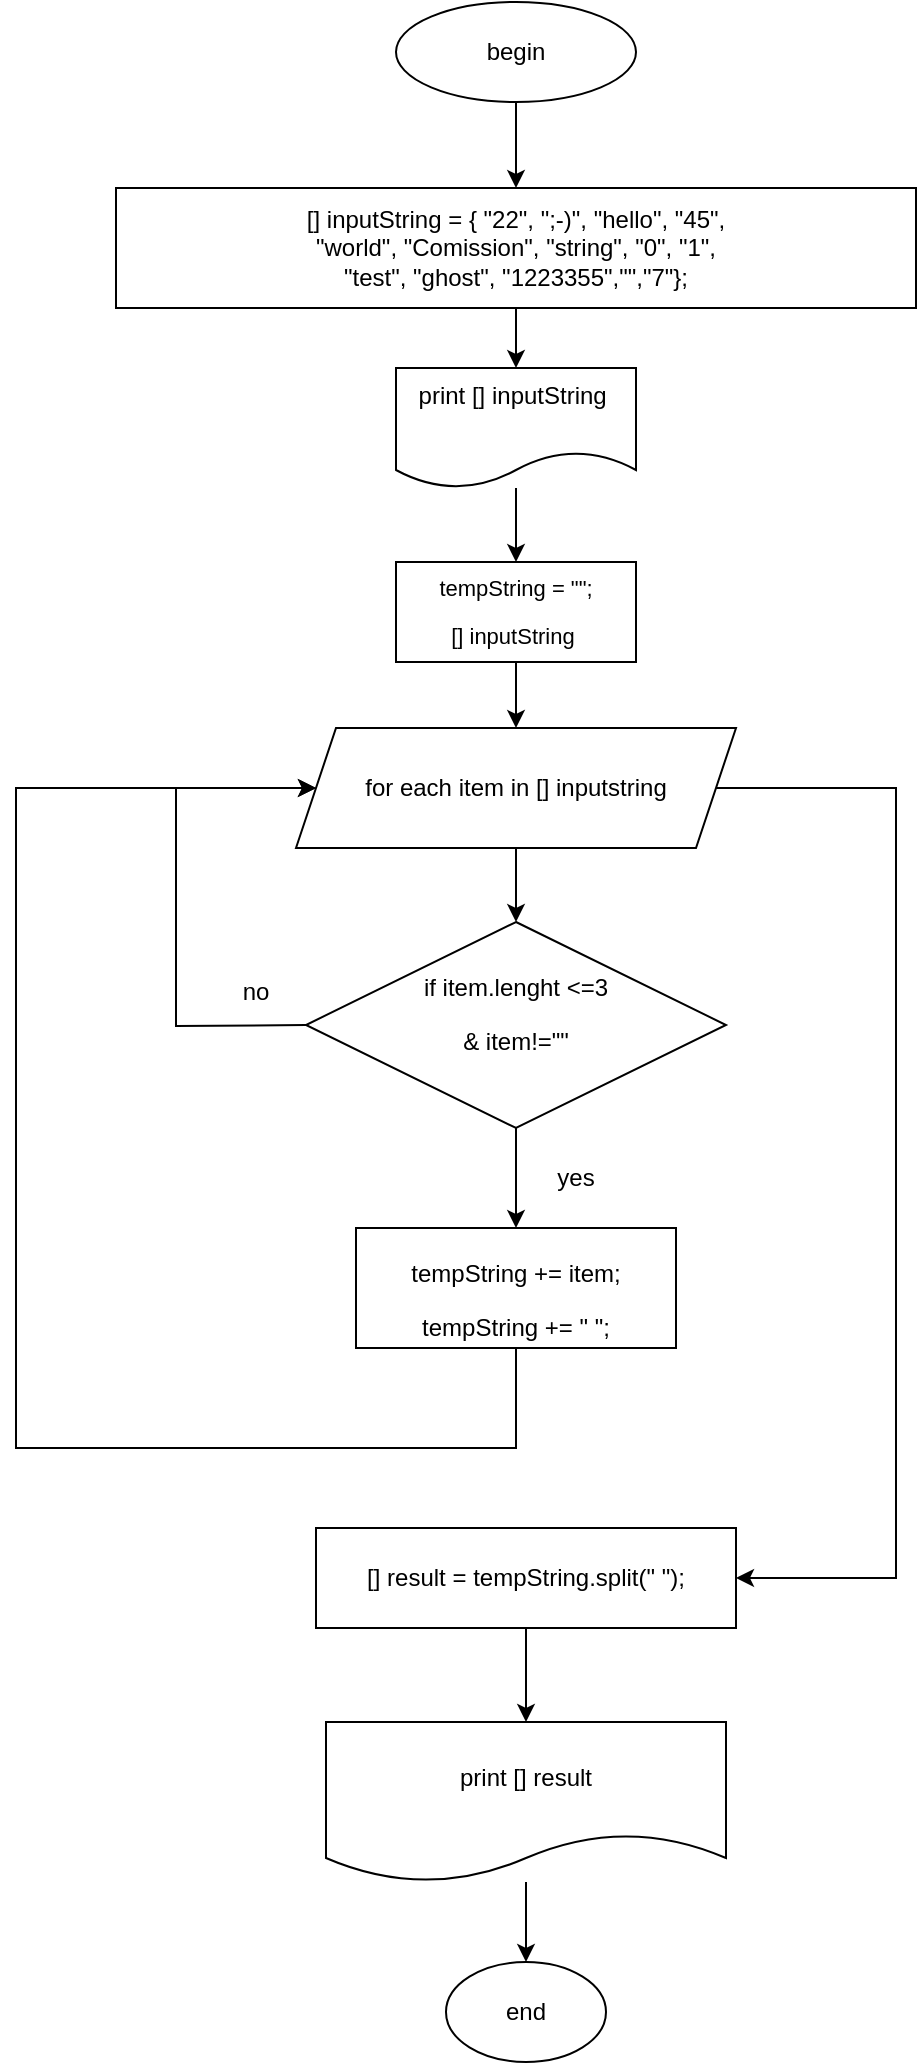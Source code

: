<mxfile version="21.0.8" type="google"><diagram id="C5RBs43oDa-KdzZeNtuy" name="Page-1"><mxGraphModel grid="1" page="1" gridSize="10" guides="1" tooltips="1" connect="1" arrows="1" fold="1" pageScale="1" pageWidth="827" pageHeight="1169" math="0" shadow="0"><root><mxCell id="WIyWlLk6GJQsqaUBKTNV-0"/><mxCell id="WIyWlLk6GJQsqaUBKTNV-1" parent="WIyWlLk6GJQsqaUBKTNV-0"/><mxCell id="muglu7pslCCvusw6ASY8-1" value="" style="edgeStyle=orthogonalEdgeStyle;rounded=0;orthogonalLoop=1;jettySize=auto;html=1;exitX=0.5;exitY=1;exitDx=0;exitDy=0;" edge="1" parent="WIyWlLk6GJQsqaUBKTNV-1" source="muglu7pslCCvusw6ASY8-0" target="muglu7pslCCvusw6ASY8-0"><mxGeometry relative="1" as="geometry"><mxPoint x="604" y="113" as="sourcePoint"/></mxGeometry></mxCell><mxCell id="muglu7pslCCvusw6ASY8-2" value="" style="edgeStyle=orthogonalEdgeStyle;rounded=0;orthogonalLoop=1;jettySize=auto;html=1;" edge="1" parent="WIyWlLk6GJQsqaUBKTNV-1" source="muglu7pslCCvusw6ASY8-0" target="muglu7pslCCvusw6ASY8-4"><mxGeometry relative="1" as="geometry"><mxPoint x="424" y="283" as="targetPoint"/></mxGeometry></mxCell><mxCell id="muglu7pslCCvusw6ASY8-0" value="&lt;p class=&quot;MsoNormal&quot;&gt;[] inputString = { &quot;22&quot;, &quot;;-)&quot;, &quot;hello&quot;, &quot;45&quot;,&lt;br&gt;&quot;world&quot;, &quot;Comission&quot;, &quot;string&quot;, &quot;0&quot;, &quot;1&quot;,&lt;br&gt;&quot;test&quot;, &quot;ghost&quot;, &quot;1223355&quot;,&quot;&quot;,&quot;7&quot;};&lt;/p&gt;" style="whiteSpace=wrap;html=1;rounded=0;glass=0;strokeWidth=1;shadow=0;" vertex="1" parent="WIyWlLk6GJQsqaUBKTNV-1"><mxGeometry x="224" y="143" width="400" height="60" as="geometry"/></mxCell><mxCell id="muglu7pslCCvusw6ASY8-6" value="" style="edgeStyle=orthogonalEdgeStyle;rounded=0;orthogonalLoop=1;jettySize=auto;html=1;" edge="1" parent="WIyWlLk6GJQsqaUBKTNV-1" source="muglu7pslCCvusw6ASY8-4" target="muglu7pslCCvusw6ASY8-5"><mxGeometry relative="1" as="geometry"/></mxCell><mxCell id="muglu7pslCCvusw6ASY8-4" value="print [] inputString&amp;nbsp;&lt;br&gt;&amp;nbsp;" style="shape=document;whiteSpace=wrap;html=1;boundedLbl=1;" vertex="1" parent="WIyWlLk6GJQsqaUBKTNV-1"><mxGeometry x="364" y="233" width="120" height="60" as="geometry"/></mxCell><mxCell id="muglu7pslCCvusw6ASY8-8" value="" style="edgeStyle=orthogonalEdgeStyle;rounded=0;orthogonalLoop=1;jettySize=auto;html=1;" edge="1" parent="WIyWlLk6GJQsqaUBKTNV-1" source="muglu7pslCCvusw6ASY8-5" target="muglu7pslCCvusw6ASY8-7"><mxGeometry relative="1" as="geometry"/></mxCell><mxCell id="muglu7pslCCvusw6ASY8-5" value="&lt;p style=&quot;font-size: 11px;&quot; class=&quot;MsoNormal&quot;&gt;te&lt;font style=&quot;font-size: 11px;&quot;&gt;mpString = &quot;&quot;;&lt;font style=&quot;font-size: 11px;&quot; color=&quot;#d4d4d4&quot;&gt;&lt;/font&gt;&lt;/font&gt;&lt;/p&gt;&lt;p style=&quot;font-size: 11px;&quot; class=&quot;MsoNormal&quot;&gt;&lt;font style=&quot;font-size: 11px;&quot;&gt;[] input&lt;/font&gt;String&amp;nbsp;&lt;br&gt;&lt;/p&gt;" style="whiteSpace=wrap;html=1;" vertex="1" parent="WIyWlLk6GJQsqaUBKTNV-1"><mxGeometry x="364" y="330" width="120" height="50" as="geometry"/></mxCell><mxCell id="muglu7pslCCvusw6ASY8-10" value="" style="edgeStyle=orthogonalEdgeStyle;rounded=0;orthogonalLoop=1;jettySize=auto;html=1;" edge="1" parent="WIyWlLk6GJQsqaUBKTNV-1" source="muglu7pslCCvusw6ASY8-7" target="muglu7pslCCvusw6ASY8-9"><mxGeometry relative="1" as="geometry"/></mxCell><mxCell id="muglu7pslCCvusw6ASY8-7" value="for each item in [] inputstring" style="shape=parallelogram;perimeter=parallelogramPerimeter;whiteSpace=wrap;html=1;fixedSize=1;" vertex="1" parent="WIyWlLk6GJQsqaUBKTNV-1"><mxGeometry x="314" y="413" width="220" height="60" as="geometry"/></mxCell><mxCell id="muglu7pslCCvusw6ASY8-15" value="" style="edgeStyle=orthogonalEdgeStyle;rounded=0;orthogonalLoop=1;jettySize=auto;html=1;" edge="1" parent="WIyWlLk6GJQsqaUBKTNV-1" source="muglu7pslCCvusw6ASY8-9" target="muglu7pslCCvusw6ASY8-11"><mxGeometry relative="1" as="geometry"/></mxCell><mxCell id="muglu7pslCCvusw6ASY8-9" value="if item.lenght &amp;lt;=3&lt;br&gt;&lt;p class=&quot;MsoNormal&quot;&gt;&amp;amp; item!=&quot;&quot;&lt;/p&gt;" style="rhombus;whiteSpace=wrap;html=1;" vertex="1" parent="WIyWlLk6GJQsqaUBKTNV-1"><mxGeometry x="319" y="510" width="210" height="103" as="geometry"/></mxCell><mxCell id="muglu7pslCCvusw6ASY8-11" value="&lt;p style=&quot;&quot; class=&quot;MsoNormal&quot;&gt;&lt;font style=&quot;font-size: 12px;&quot;&gt;tempString += item;&lt;/font&gt;&lt;/p&gt;&lt;font style=&quot;font-size: 12px;&quot;&gt;&lt;span style=&quot;background-color: initial;&quot;&gt;tempString += &quot;&amp;nbsp;&lt;/span&gt;&lt;span style=&quot;background-color: initial;&quot;&gt;&quot;;&lt;/span&gt;&lt;span style=&quot;background-color: initial;&quot;&gt;&lt;br&gt;&lt;/span&gt;&lt;/font&gt;" style="whiteSpace=wrap;html=1;" vertex="1" parent="WIyWlLk6GJQsqaUBKTNV-1"><mxGeometry x="344" y="663" width="160" height="60" as="geometry"/></mxCell><mxCell id="muglu7pslCCvusw6ASY8-16" value="yes" style="text;html=1;strokeColor=none;fillColor=none;align=center;verticalAlign=middle;whiteSpace=wrap;rounded=0;" vertex="1" parent="WIyWlLk6GJQsqaUBKTNV-1"><mxGeometry x="424" y="623" width="60" height="30" as="geometry"/></mxCell><mxCell id="muglu7pslCCvusw6ASY8-17" value="no" style="text;html=1;strokeColor=none;fillColor=none;align=center;verticalAlign=middle;whiteSpace=wrap;rounded=0;" vertex="1" parent="WIyWlLk6GJQsqaUBKTNV-1"><mxGeometry x="264" y="530" width="60" height="30" as="geometry"/></mxCell><mxCell id="muglu7pslCCvusw6ASY8-18" value="" style="endArrow=classic;html=1;rounded=0;exitX=0;exitY=0.5;exitDx=0;exitDy=0;entryX=0;entryY=0.5;entryDx=0;entryDy=0;" edge="1" parent="WIyWlLk6GJQsqaUBKTNV-1" source="muglu7pslCCvusw6ASY8-9" target="muglu7pslCCvusw6ASY8-7"><mxGeometry width="50" height="50" relative="1" as="geometry"><mxPoint x="444" y="633" as="sourcePoint"/><mxPoint x="494" y="583" as="targetPoint"/><Array as="points"><mxPoint x="254" y="562"/><mxPoint x="254" y="443"/></Array></mxGeometry></mxCell><mxCell id="muglu7pslCCvusw6ASY8-19" value="" style="endArrow=classic;html=1;rounded=0;exitX=0.5;exitY=1;exitDx=0;exitDy=0;entryX=0;entryY=0.5;entryDx=0;entryDy=0;" edge="1" parent="WIyWlLk6GJQsqaUBKTNV-1" source="muglu7pslCCvusw6ASY8-11" target="muglu7pslCCvusw6ASY8-7"><mxGeometry width="50" height="50" relative="1" as="geometry"><mxPoint x="444" y="633" as="sourcePoint"/><mxPoint x="494" y="583" as="targetPoint"/><Array as="points"><mxPoint x="424" y="773"/><mxPoint x="174" y="773"/><mxPoint x="174" y="443"/></Array></mxGeometry></mxCell><mxCell id="muglu7pslCCvusw6ASY8-20" value="" style="endArrow=classic;html=1;rounded=0;exitX=1;exitY=0.5;exitDx=0;exitDy=0;" edge="1" parent="WIyWlLk6GJQsqaUBKTNV-1" source="muglu7pslCCvusw6ASY8-7" target="muglu7pslCCvusw6ASY8-21"><mxGeometry width="50" height="50" relative="1" as="geometry"><mxPoint x="444" y="633" as="sourcePoint"/><mxPoint x="584" y="783" as="targetPoint"/><Array as="points"><mxPoint x="614" y="443"/><mxPoint x="614" y="838"/></Array></mxGeometry></mxCell><mxCell id="muglu7pslCCvusw6ASY8-25" value="" style="edgeStyle=orthogonalEdgeStyle;rounded=0;orthogonalLoop=1;jettySize=auto;html=1;" edge="1" parent="WIyWlLk6GJQsqaUBKTNV-1" source="muglu7pslCCvusw6ASY8-21" target="muglu7pslCCvusw6ASY8-24"><mxGeometry relative="1" as="geometry"/></mxCell><mxCell id="muglu7pslCCvusw6ASY8-21" value="&lt;p class=&quot;MsoNormal&quot;&gt;[] result = tempString.split(&quot; &quot;);&lt;/p&gt;" style="rounded=0;whiteSpace=wrap;html=1;" vertex="1" parent="WIyWlLk6GJQsqaUBKTNV-1"><mxGeometry x="324" y="813" width="210" height="50" as="geometry"/></mxCell><mxCell id="muglu7pslCCvusw6ASY8-23" value="" style="edgeStyle=orthogonalEdgeStyle;rounded=0;orthogonalLoop=1;jettySize=auto;html=1;" edge="1" parent="WIyWlLk6GJQsqaUBKTNV-1" source="muglu7pslCCvusw6ASY8-22" target="muglu7pslCCvusw6ASY8-0"><mxGeometry relative="1" as="geometry"/></mxCell><mxCell id="muglu7pslCCvusw6ASY8-22" value="begin" style="ellipse;whiteSpace=wrap;html=1;" vertex="1" parent="WIyWlLk6GJQsqaUBKTNV-1"><mxGeometry x="364" y="50" width="120" height="50" as="geometry"/></mxCell><mxCell id="muglu7pslCCvusw6ASY8-27" value="" style="edgeStyle=orthogonalEdgeStyle;rounded=0;orthogonalLoop=1;jettySize=auto;html=1;" edge="1" parent="WIyWlLk6GJQsqaUBKTNV-1" source="muglu7pslCCvusw6ASY8-24" target="muglu7pslCCvusw6ASY8-26"><mxGeometry relative="1" as="geometry"/></mxCell><mxCell id="muglu7pslCCvusw6ASY8-24" value="print [] result" style="shape=document;whiteSpace=wrap;html=1;boundedLbl=1;rounded=0;" vertex="1" parent="WIyWlLk6GJQsqaUBKTNV-1"><mxGeometry x="329" y="910" width="200" height="80" as="geometry"/></mxCell><mxCell id="muglu7pslCCvusw6ASY8-26" value="end" style="ellipse;whiteSpace=wrap;html=1;rounded=0;" vertex="1" parent="WIyWlLk6GJQsqaUBKTNV-1"><mxGeometry x="389" y="1030" width="80" height="50" as="geometry"/></mxCell></root></mxGraphModel></diagram></mxfile>